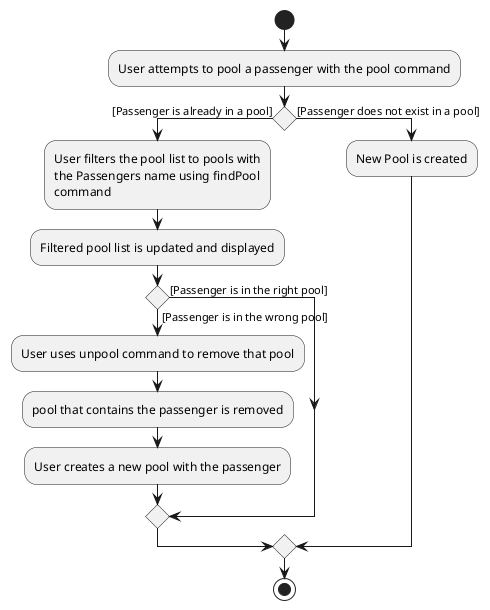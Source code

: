 @startuml
start
:User attempts to pool a passenger with the pool command;
if () then ([Passenger is already in a pool])
    :User filters the pool list to pools with
    the Passengers name using findPool
    command;
    :Filtered pool list is updated and displayed;
    if () then([Passenger is in the wrong pool])
        :User uses unpool command to remove that pool;
        :pool that contains the passenger is removed;
        :User creates a new pool with the passenger;
    else ([Passenger is in the right pool])
    endif
else ([Passenger does not exist in a pool])
    :New Pool is created;
endif
stop
':User uses unpool [INDEX] command;
':[INDEX] of pool on currently displayed pool list is removed;
'stop
@enduml
